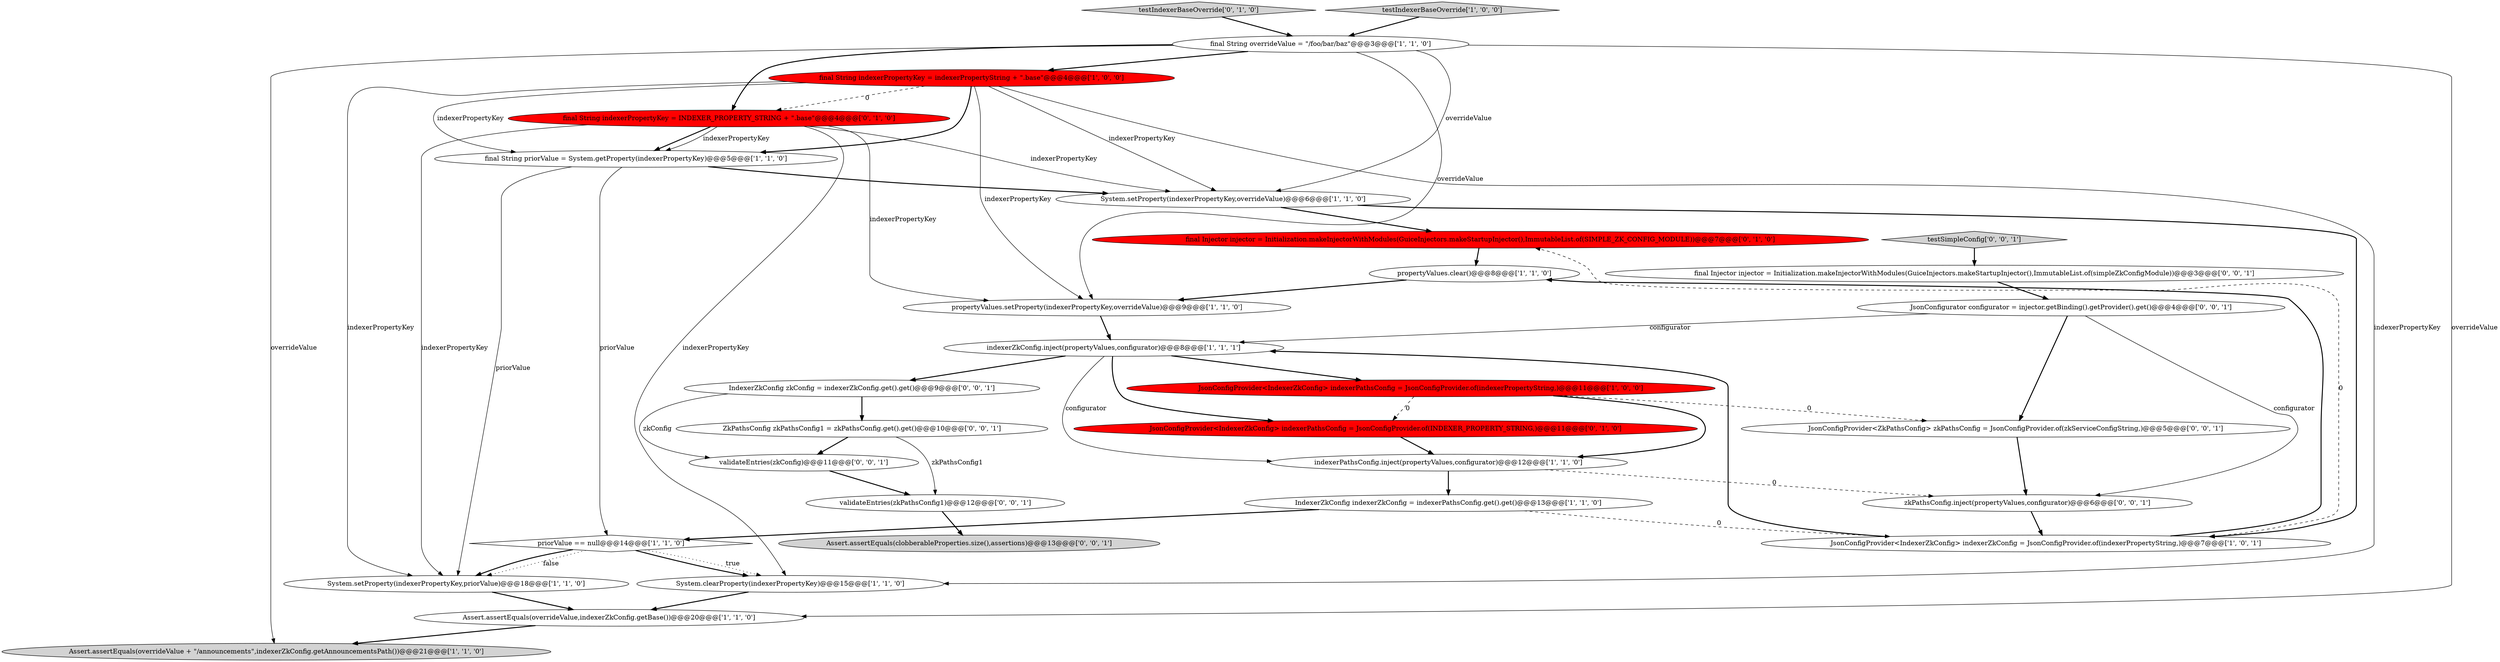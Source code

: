 digraph {
14 [style = filled, label = "Assert.assertEquals(overrideValue + \"/announcements\",indexerZkConfig.getAnnouncementsPath())@@@21@@@['1', '1', '0']", fillcolor = lightgray, shape = ellipse image = "AAA0AAABBB1BBB"];
5 [style = filled, label = "IndexerZkConfig indexerZkConfig = indexerPathsConfig.get().get()@@@13@@@['1', '1', '0']", fillcolor = white, shape = ellipse image = "AAA0AAABBB1BBB"];
1 [style = filled, label = "priorValue == null@@@14@@@['1', '1', '0']", fillcolor = white, shape = diamond image = "AAA0AAABBB1BBB"];
2 [style = filled, label = "System.setProperty(indexerPropertyKey,priorValue)@@@18@@@['1', '1', '0']", fillcolor = white, shape = ellipse image = "AAA0AAABBB1BBB"];
19 [style = filled, label = "testIndexerBaseOverride['0', '1', '0']", fillcolor = lightgray, shape = diamond image = "AAA0AAABBB2BBB"];
25 [style = filled, label = "validateEntries(zkPathsConfig1)@@@12@@@['0', '0', '1']", fillcolor = white, shape = ellipse image = "AAA0AAABBB3BBB"];
28 [style = filled, label = "Assert.assertEquals(clobberableProperties.size(),assertions)@@@13@@@['0', '0', '1']", fillcolor = lightgray, shape = ellipse image = "AAA0AAABBB3BBB"];
30 [style = filled, label = "IndexerZkConfig zkConfig = indexerZkConfig.get().get()@@@9@@@['0', '0', '1']", fillcolor = white, shape = ellipse image = "AAA0AAABBB3BBB"];
7 [style = filled, label = "testIndexerBaseOverride['1', '0', '0']", fillcolor = lightgray, shape = diamond image = "AAA0AAABBB1BBB"];
27 [style = filled, label = "validateEntries(zkConfig)@@@11@@@['0', '0', '1']", fillcolor = white, shape = ellipse image = "AAA0AAABBB3BBB"];
8 [style = filled, label = "propertyValues.clear()@@@8@@@['1', '1', '0']", fillcolor = white, shape = ellipse image = "AAA0AAABBB1BBB"];
20 [style = filled, label = "final Injector injector = Initialization.makeInjectorWithModules(GuiceInjectors.makeStartupInjector(),ImmutableList.of(SIMPLE_ZK_CONFIG_MODULE))@@@7@@@['0', '1', '0']", fillcolor = red, shape = ellipse image = "AAA1AAABBB2BBB"];
24 [style = filled, label = "ZkPathsConfig zkPathsConfig1 = zkPathsConfig.get().get()@@@10@@@['0', '0', '1']", fillcolor = white, shape = ellipse image = "AAA0AAABBB3BBB"];
6 [style = filled, label = "System.setProperty(indexerPropertyKey,overrideValue)@@@6@@@['1', '1', '0']", fillcolor = white, shape = ellipse image = "AAA0AAABBB1BBB"];
23 [style = filled, label = "testSimpleConfig['0', '0', '1']", fillcolor = lightgray, shape = diamond image = "AAA0AAABBB3BBB"];
26 [style = filled, label = "final Injector injector = Initialization.makeInjectorWithModules(GuiceInjectors.makeStartupInjector(),ImmutableList.of(simpleZkConfigModule))@@@3@@@['0', '0', '1']", fillcolor = white, shape = ellipse image = "AAA0AAABBB3BBB"];
16 [style = filled, label = "indexerPathsConfig.inject(propertyValues,configurator)@@@12@@@['1', '1', '0']", fillcolor = white, shape = ellipse image = "AAA0AAABBB1BBB"];
21 [style = filled, label = "JsonConfigurator configurator = injector.getBinding().getProvider().get()@@@4@@@['0', '0', '1']", fillcolor = white, shape = ellipse image = "AAA0AAABBB3BBB"];
10 [style = filled, label = "JsonConfigProvider<IndexerZkConfig> indexerPathsConfig = JsonConfigProvider.of(indexerPropertyString,)@@@11@@@['1', '0', '0']", fillcolor = red, shape = ellipse image = "AAA1AAABBB1BBB"];
18 [style = filled, label = "final String indexerPropertyKey = INDEXER_PROPERTY_STRING + \".base\"@@@4@@@['0', '1', '0']", fillcolor = red, shape = ellipse image = "AAA1AAABBB2BBB"];
12 [style = filled, label = "final String overrideValue = \"/foo/bar/baz\"@@@3@@@['1', '1', '0']", fillcolor = white, shape = ellipse image = "AAA0AAABBB1BBB"];
22 [style = filled, label = "JsonConfigProvider<ZkPathsConfig> zkPathsConfig = JsonConfigProvider.of(zkServiceConfigString,)@@@5@@@['0', '0', '1']", fillcolor = white, shape = ellipse image = "AAA0AAABBB3BBB"];
13 [style = filled, label = "propertyValues.setProperty(indexerPropertyKey,overrideValue)@@@9@@@['1', '1', '0']", fillcolor = white, shape = ellipse image = "AAA0AAABBB1BBB"];
17 [style = filled, label = "JsonConfigProvider<IndexerZkConfig> indexerPathsConfig = JsonConfigProvider.of(INDEXER_PROPERTY_STRING,)@@@11@@@['0', '1', '0']", fillcolor = red, shape = ellipse image = "AAA1AAABBB2BBB"];
15 [style = filled, label = "JsonConfigProvider<IndexerZkConfig> indexerZkConfig = JsonConfigProvider.of(indexerPropertyString,)@@@7@@@['1', '0', '1']", fillcolor = white, shape = ellipse image = "AAA0AAABBB1BBB"];
0 [style = filled, label = "System.clearProperty(indexerPropertyKey)@@@15@@@['1', '1', '0']", fillcolor = white, shape = ellipse image = "AAA0AAABBB1BBB"];
11 [style = filled, label = "Assert.assertEquals(overrideValue,indexerZkConfig.getBase())@@@20@@@['1', '1', '0']", fillcolor = white, shape = ellipse image = "AAA0AAABBB1BBB"];
4 [style = filled, label = "final String priorValue = System.getProperty(indexerPropertyKey)@@@5@@@['1', '1', '0']", fillcolor = white, shape = ellipse image = "AAA0AAABBB1BBB"];
29 [style = filled, label = "zkPathsConfig.inject(propertyValues,configurator)@@@6@@@['0', '0', '1']", fillcolor = white, shape = ellipse image = "AAA0AAABBB3BBB"];
9 [style = filled, label = "indexerZkConfig.inject(propertyValues,configurator)@@@8@@@['1', '1', '1']", fillcolor = white, shape = ellipse image = "AAA0AAABBB1BBB"];
3 [style = filled, label = "final String indexerPropertyKey = indexerPropertyString + \".base\"@@@4@@@['1', '0', '0']", fillcolor = red, shape = ellipse image = "AAA1AAABBB1BBB"];
18->6 [style = solid, label="indexerPropertyKey"];
3->4 [style = solid, label="indexerPropertyKey"];
29->15 [style = bold, label=""];
30->24 [style = bold, label=""];
12->6 [style = solid, label="overrideValue"];
25->28 [style = bold, label=""];
15->20 [style = dashed, label="0"];
18->2 [style = solid, label="indexerPropertyKey"];
3->0 [style = solid, label="indexerPropertyKey"];
19->12 [style = bold, label=""];
11->14 [style = bold, label=""];
4->6 [style = bold, label=""];
7->12 [style = bold, label=""];
3->2 [style = solid, label="indexerPropertyKey"];
12->13 [style = solid, label="overrideValue"];
3->18 [style = dashed, label="0"];
23->26 [style = bold, label=""];
22->29 [style = bold, label=""];
0->11 [style = bold, label=""];
21->9 [style = solid, label="configurator"];
9->17 [style = bold, label=""];
9->30 [style = bold, label=""];
1->0 [style = bold, label=""];
9->10 [style = bold, label=""];
10->22 [style = dashed, label="0"];
3->4 [style = bold, label=""];
6->15 [style = bold, label=""];
1->2 [style = dotted, label="false"];
26->21 [style = bold, label=""];
21->29 [style = solid, label="configurator"];
4->2 [style = solid, label="priorValue"];
3->6 [style = solid, label="indexerPropertyKey"];
6->20 [style = bold, label=""];
5->1 [style = bold, label=""];
9->16 [style = solid, label="configurator"];
20->8 [style = bold, label=""];
30->27 [style = solid, label="zkConfig"];
12->14 [style = solid, label="overrideValue"];
18->4 [style = bold, label=""];
10->16 [style = bold, label=""];
21->22 [style = bold, label=""];
15->9 [style = bold, label=""];
18->0 [style = solid, label="indexerPropertyKey"];
12->11 [style = solid, label="overrideValue"];
12->18 [style = bold, label=""];
18->13 [style = solid, label="indexerPropertyKey"];
3->13 [style = solid, label="indexerPropertyKey"];
10->17 [style = dashed, label="0"];
16->5 [style = bold, label=""];
16->29 [style = dashed, label="0"];
18->4 [style = solid, label="indexerPropertyKey"];
1->2 [style = bold, label=""];
12->3 [style = bold, label=""];
13->9 [style = bold, label=""];
1->0 [style = dotted, label="true"];
5->15 [style = dashed, label="0"];
4->1 [style = solid, label="priorValue"];
24->27 [style = bold, label=""];
15->8 [style = bold, label=""];
2->11 [style = bold, label=""];
27->25 [style = bold, label=""];
17->16 [style = bold, label=""];
8->13 [style = bold, label=""];
24->25 [style = solid, label="zkPathsConfig1"];
}
